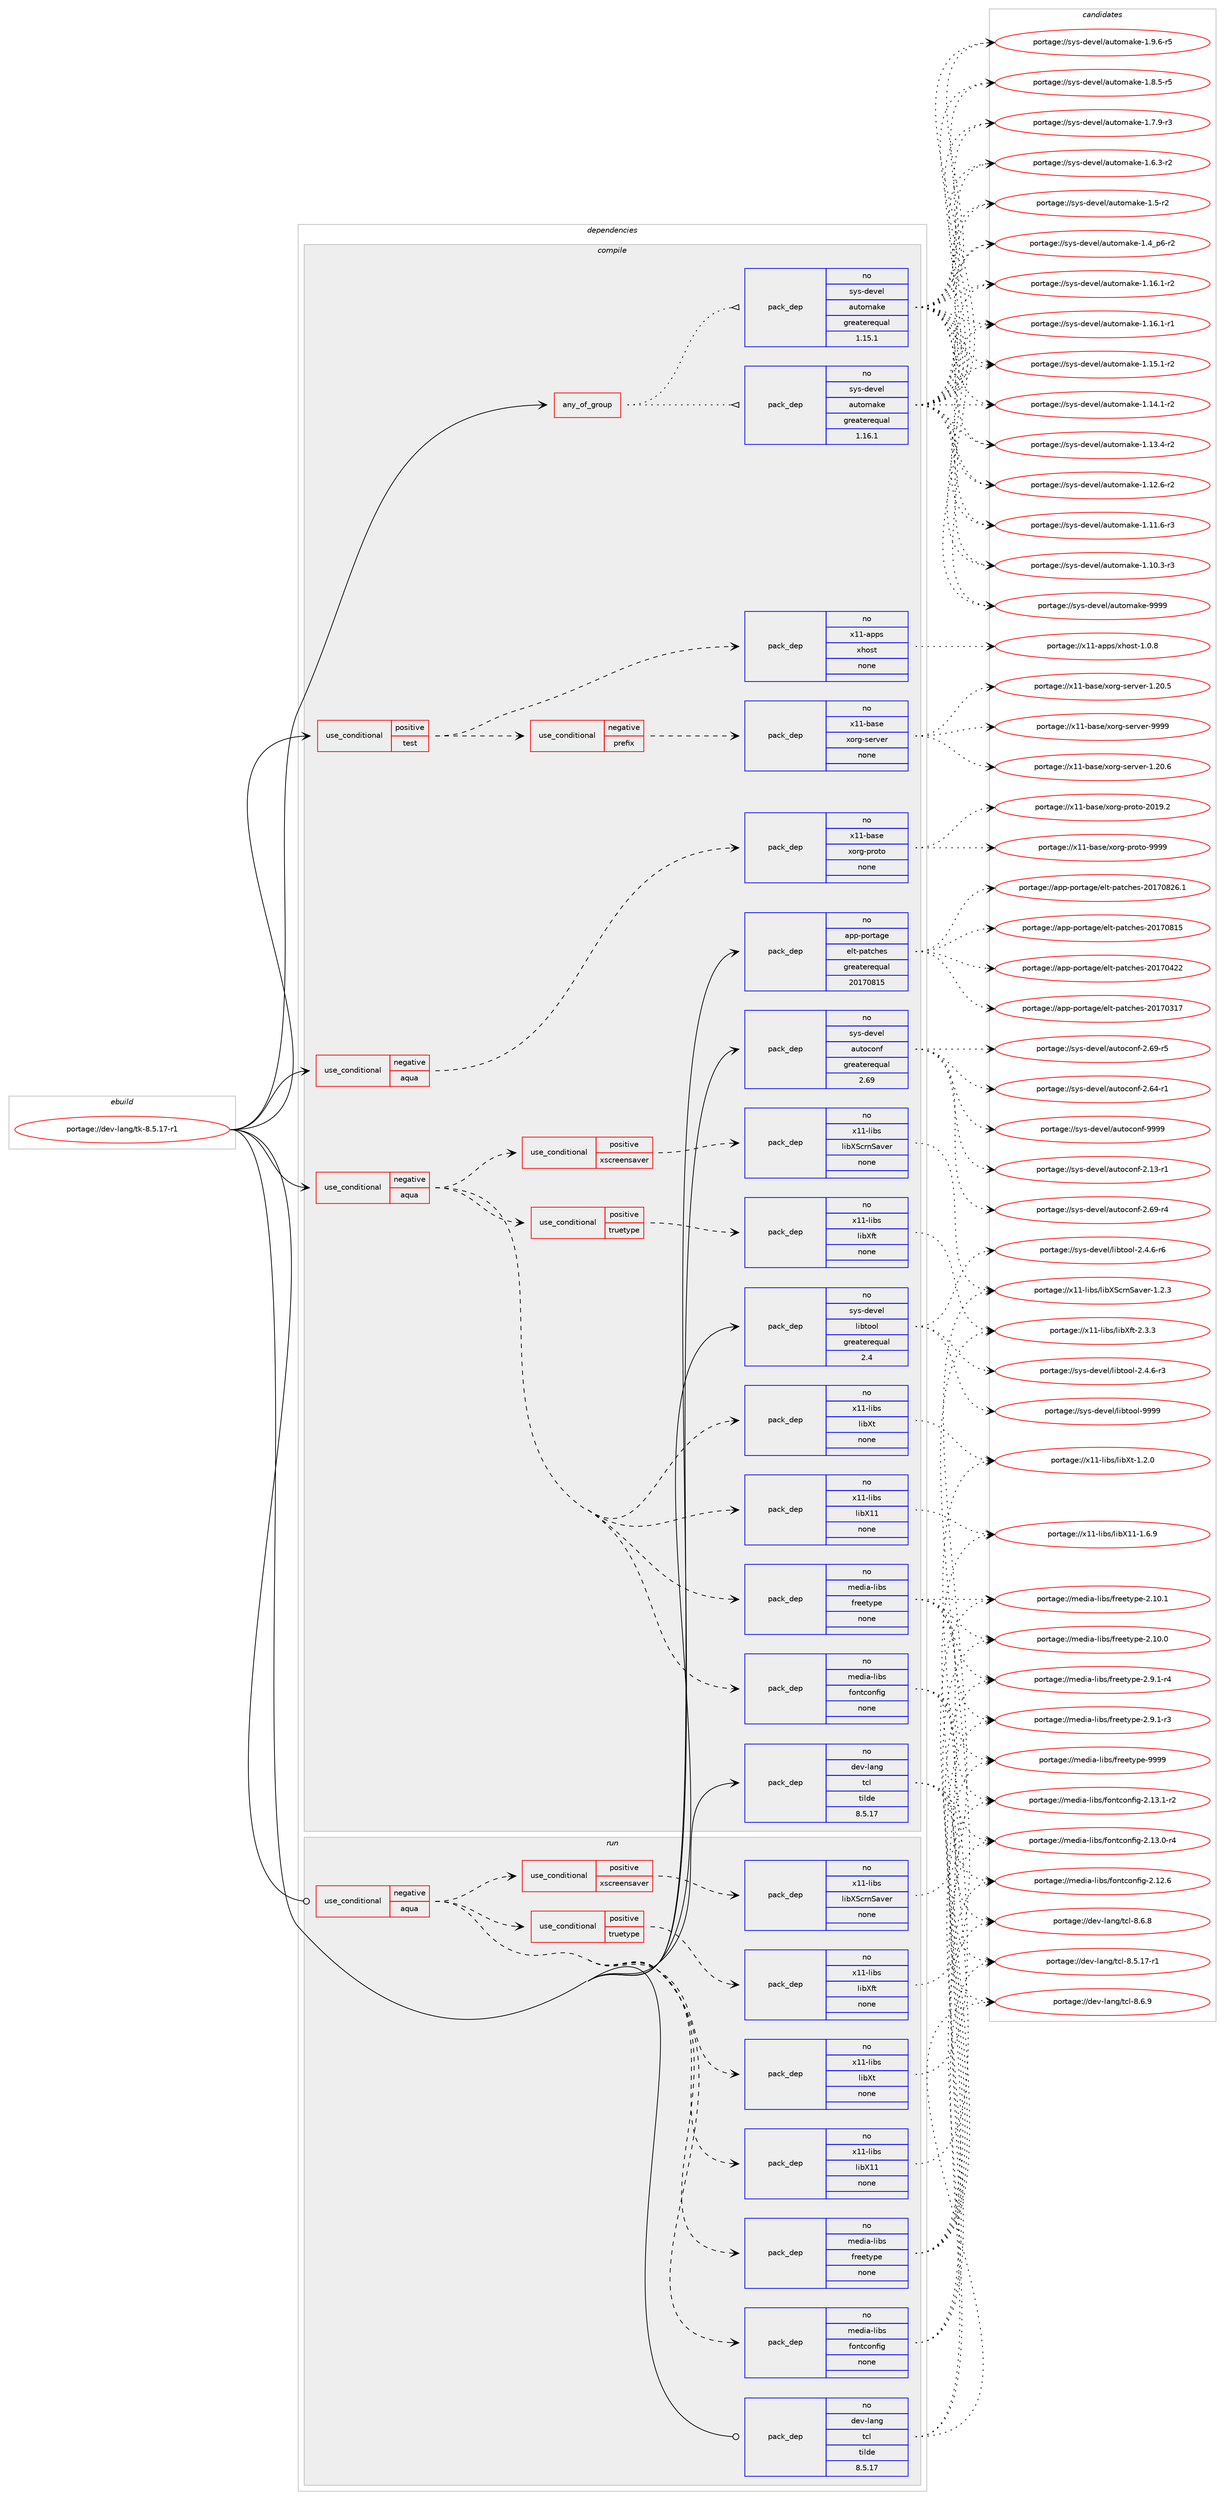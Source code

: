 digraph prolog {

# *************
# Graph options
# *************

newrank=true;
concentrate=true;
compound=true;
graph [rankdir=LR,fontname=Helvetica,fontsize=10,ranksep=1.5];#, ranksep=2.5, nodesep=0.2];
edge  [arrowhead=vee];
node  [fontname=Helvetica,fontsize=10];

# **********
# The ebuild
# **********

subgraph cluster_leftcol {
color=gray;
rank=same;
label=<<i>ebuild</i>>;
id [label="portage://dev-lang/tk-8.5.17-r1", color=red, width=4, href="../dev-lang/tk-8.5.17-r1.svg"];
}

# ****************
# The dependencies
# ****************

subgraph cluster_midcol {
color=gray;
label=<<i>dependencies</i>>;
subgraph cluster_compile {
fillcolor="#eeeeee";
style=filled;
label=<<i>compile</i>>;
subgraph any5162 {
dependency517507 [label=<<TABLE BORDER="0" CELLBORDER="1" CELLSPACING="0" CELLPADDING="4"><TR><TD CELLPADDING="10">any_of_group</TD></TR></TABLE>>, shape=none, color=red];subgraph pack385533 {
dependency517508 [label=<<TABLE BORDER="0" CELLBORDER="1" CELLSPACING="0" CELLPADDING="4" WIDTH="220"><TR><TD ROWSPAN="6" CELLPADDING="30">pack_dep</TD></TR><TR><TD WIDTH="110">no</TD></TR><TR><TD>sys-devel</TD></TR><TR><TD>automake</TD></TR><TR><TD>greaterequal</TD></TR><TR><TD>1.16.1</TD></TR></TABLE>>, shape=none, color=blue];
}
dependency517507:e -> dependency517508:w [weight=20,style="dotted",arrowhead="oinv"];
subgraph pack385534 {
dependency517509 [label=<<TABLE BORDER="0" CELLBORDER="1" CELLSPACING="0" CELLPADDING="4" WIDTH="220"><TR><TD ROWSPAN="6" CELLPADDING="30">pack_dep</TD></TR><TR><TD WIDTH="110">no</TD></TR><TR><TD>sys-devel</TD></TR><TR><TD>automake</TD></TR><TR><TD>greaterequal</TD></TR><TR><TD>1.15.1</TD></TR></TABLE>>, shape=none, color=blue];
}
dependency517507:e -> dependency517509:w [weight=20,style="dotted",arrowhead="oinv"];
}
id:e -> dependency517507:w [weight=20,style="solid",arrowhead="vee"];
subgraph cond126575 {
dependency517510 [label=<<TABLE BORDER="0" CELLBORDER="1" CELLSPACING="0" CELLPADDING="4"><TR><TD ROWSPAN="3" CELLPADDING="10">use_conditional</TD></TR><TR><TD>negative</TD></TR><TR><TD>aqua</TD></TR></TABLE>>, shape=none, color=red];
subgraph pack385535 {
dependency517511 [label=<<TABLE BORDER="0" CELLBORDER="1" CELLSPACING="0" CELLPADDING="4" WIDTH="220"><TR><TD ROWSPAN="6" CELLPADDING="30">pack_dep</TD></TR><TR><TD WIDTH="110">no</TD></TR><TR><TD>media-libs</TD></TR><TR><TD>fontconfig</TD></TR><TR><TD>none</TD></TR><TR><TD></TD></TR></TABLE>>, shape=none, color=blue];
}
dependency517510:e -> dependency517511:w [weight=20,style="dashed",arrowhead="vee"];
subgraph pack385536 {
dependency517512 [label=<<TABLE BORDER="0" CELLBORDER="1" CELLSPACING="0" CELLPADDING="4" WIDTH="220"><TR><TD ROWSPAN="6" CELLPADDING="30">pack_dep</TD></TR><TR><TD WIDTH="110">no</TD></TR><TR><TD>media-libs</TD></TR><TR><TD>freetype</TD></TR><TR><TD>none</TD></TR><TR><TD></TD></TR></TABLE>>, shape=none, color=blue];
}
dependency517510:e -> dependency517512:w [weight=20,style="dashed",arrowhead="vee"];
subgraph pack385537 {
dependency517513 [label=<<TABLE BORDER="0" CELLBORDER="1" CELLSPACING="0" CELLPADDING="4" WIDTH="220"><TR><TD ROWSPAN="6" CELLPADDING="30">pack_dep</TD></TR><TR><TD WIDTH="110">no</TD></TR><TR><TD>x11-libs</TD></TR><TR><TD>libX11</TD></TR><TR><TD>none</TD></TR><TR><TD></TD></TR></TABLE>>, shape=none, color=blue];
}
dependency517510:e -> dependency517513:w [weight=20,style="dashed",arrowhead="vee"];
subgraph pack385538 {
dependency517514 [label=<<TABLE BORDER="0" CELLBORDER="1" CELLSPACING="0" CELLPADDING="4" WIDTH="220"><TR><TD ROWSPAN="6" CELLPADDING="30">pack_dep</TD></TR><TR><TD WIDTH="110">no</TD></TR><TR><TD>x11-libs</TD></TR><TR><TD>libXt</TD></TR><TR><TD>none</TD></TR><TR><TD></TD></TR></TABLE>>, shape=none, color=blue];
}
dependency517510:e -> dependency517514:w [weight=20,style="dashed",arrowhead="vee"];
subgraph cond126576 {
dependency517515 [label=<<TABLE BORDER="0" CELLBORDER="1" CELLSPACING="0" CELLPADDING="4"><TR><TD ROWSPAN="3" CELLPADDING="10">use_conditional</TD></TR><TR><TD>positive</TD></TR><TR><TD>truetype</TD></TR></TABLE>>, shape=none, color=red];
subgraph pack385539 {
dependency517516 [label=<<TABLE BORDER="0" CELLBORDER="1" CELLSPACING="0" CELLPADDING="4" WIDTH="220"><TR><TD ROWSPAN="6" CELLPADDING="30">pack_dep</TD></TR><TR><TD WIDTH="110">no</TD></TR><TR><TD>x11-libs</TD></TR><TR><TD>libXft</TD></TR><TR><TD>none</TD></TR><TR><TD></TD></TR></TABLE>>, shape=none, color=blue];
}
dependency517515:e -> dependency517516:w [weight=20,style="dashed",arrowhead="vee"];
}
dependency517510:e -> dependency517515:w [weight=20,style="dashed",arrowhead="vee"];
subgraph cond126577 {
dependency517517 [label=<<TABLE BORDER="0" CELLBORDER="1" CELLSPACING="0" CELLPADDING="4"><TR><TD ROWSPAN="3" CELLPADDING="10">use_conditional</TD></TR><TR><TD>positive</TD></TR><TR><TD>xscreensaver</TD></TR></TABLE>>, shape=none, color=red];
subgraph pack385540 {
dependency517518 [label=<<TABLE BORDER="0" CELLBORDER="1" CELLSPACING="0" CELLPADDING="4" WIDTH="220"><TR><TD ROWSPAN="6" CELLPADDING="30">pack_dep</TD></TR><TR><TD WIDTH="110">no</TD></TR><TR><TD>x11-libs</TD></TR><TR><TD>libXScrnSaver</TD></TR><TR><TD>none</TD></TR><TR><TD></TD></TR></TABLE>>, shape=none, color=blue];
}
dependency517517:e -> dependency517518:w [weight=20,style="dashed",arrowhead="vee"];
}
dependency517510:e -> dependency517517:w [weight=20,style="dashed",arrowhead="vee"];
}
id:e -> dependency517510:w [weight=20,style="solid",arrowhead="vee"];
subgraph cond126578 {
dependency517519 [label=<<TABLE BORDER="0" CELLBORDER="1" CELLSPACING="0" CELLPADDING="4"><TR><TD ROWSPAN="3" CELLPADDING="10">use_conditional</TD></TR><TR><TD>negative</TD></TR><TR><TD>aqua</TD></TR></TABLE>>, shape=none, color=red];
subgraph pack385541 {
dependency517520 [label=<<TABLE BORDER="0" CELLBORDER="1" CELLSPACING="0" CELLPADDING="4" WIDTH="220"><TR><TD ROWSPAN="6" CELLPADDING="30">pack_dep</TD></TR><TR><TD WIDTH="110">no</TD></TR><TR><TD>x11-base</TD></TR><TR><TD>xorg-proto</TD></TR><TR><TD>none</TD></TR><TR><TD></TD></TR></TABLE>>, shape=none, color=blue];
}
dependency517519:e -> dependency517520:w [weight=20,style="dashed",arrowhead="vee"];
}
id:e -> dependency517519:w [weight=20,style="solid",arrowhead="vee"];
subgraph cond126579 {
dependency517521 [label=<<TABLE BORDER="0" CELLBORDER="1" CELLSPACING="0" CELLPADDING="4"><TR><TD ROWSPAN="3" CELLPADDING="10">use_conditional</TD></TR><TR><TD>positive</TD></TR><TR><TD>test</TD></TR></TABLE>>, shape=none, color=red];
subgraph cond126580 {
dependency517522 [label=<<TABLE BORDER="0" CELLBORDER="1" CELLSPACING="0" CELLPADDING="4"><TR><TD ROWSPAN="3" CELLPADDING="10">use_conditional</TD></TR><TR><TD>negative</TD></TR><TR><TD>prefix</TD></TR></TABLE>>, shape=none, color=red];
subgraph pack385542 {
dependency517523 [label=<<TABLE BORDER="0" CELLBORDER="1" CELLSPACING="0" CELLPADDING="4" WIDTH="220"><TR><TD ROWSPAN="6" CELLPADDING="30">pack_dep</TD></TR><TR><TD WIDTH="110">no</TD></TR><TR><TD>x11-base</TD></TR><TR><TD>xorg-server</TD></TR><TR><TD>none</TD></TR><TR><TD></TD></TR></TABLE>>, shape=none, color=blue];
}
dependency517522:e -> dependency517523:w [weight=20,style="dashed",arrowhead="vee"];
}
dependency517521:e -> dependency517522:w [weight=20,style="dashed",arrowhead="vee"];
subgraph pack385543 {
dependency517524 [label=<<TABLE BORDER="0" CELLBORDER="1" CELLSPACING="0" CELLPADDING="4" WIDTH="220"><TR><TD ROWSPAN="6" CELLPADDING="30">pack_dep</TD></TR><TR><TD WIDTH="110">no</TD></TR><TR><TD>x11-apps</TD></TR><TR><TD>xhost</TD></TR><TR><TD>none</TD></TR><TR><TD></TD></TR></TABLE>>, shape=none, color=blue];
}
dependency517521:e -> dependency517524:w [weight=20,style="dashed",arrowhead="vee"];
}
id:e -> dependency517521:w [weight=20,style="solid",arrowhead="vee"];
subgraph pack385544 {
dependency517525 [label=<<TABLE BORDER="0" CELLBORDER="1" CELLSPACING="0" CELLPADDING="4" WIDTH="220"><TR><TD ROWSPAN="6" CELLPADDING="30">pack_dep</TD></TR><TR><TD WIDTH="110">no</TD></TR><TR><TD>app-portage</TD></TR><TR><TD>elt-patches</TD></TR><TR><TD>greaterequal</TD></TR><TR><TD>20170815</TD></TR></TABLE>>, shape=none, color=blue];
}
id:e -> dependency517525:w [weight=20,style="solid",arrowhead="vee"];
subgraph pack385545 {
dependency517526 [label=<<TABLE BORDER="0" CELLBORDER="1" CELLSPACING="0" CELLPADDING="4" WIDTH="220"><TR><TD ROWSPAN="6" CELLPADDING="30">pack_dep</TD></TR><TR><TD WIDTH="110">no</TD></TR><TR><TD>dev-lang</TD></TR><TR><TD>tcl</TD></TR><TR><TD>tilde</TD></TR><TR><TD>8.5.17</TD></TR></TABLE>>, shape=none, color=blue];
}
id:e -> dependency517526:w [weight=20,style="solid",arrowhead="vee"];
subgraph pack385546 {
dependency517527 [label=<<TABLE BORDER="0" CELLBORDER="1" CELLSPACING="0" CELLPADDING="4" WIDTH="220"><TR><TD ROWSPAN="6" CELLPADDING="30">pack_dep</TD></TR><TR><TD WIDTH="110">no</TD></TR><TR><TD>sys-devel</TD></TR><TR><TD>autoconf</TD></TR><TR><TD>greaterequal</TD></TR><TR><TD>2.69</TD></TR></TABLE>>, shape=none, color=blue];
}
id:e -> dependency517527:w [weight=20,style="solid",arrowhead="vee"];
subgraph pack385547 {
dependency517528 [label=<<TABLE BORDER="0" CELLBORDER="1" CELLSPACING="0" CELLPADDING="4" WIDTH="220"><TR><TD ROWSPAN="6" CELLPADDING="30">pack_dep</TD></TR><TR><TD WIDTH="110">no</TD></TR><TR><TD>sys-devel</TD></TR><TR><TD>libtool</TD></TR><TR><TD>greaterequal</TD></TR><TR><TD>2.4</TD></TR></TABLE>>, shape=none, color=blue];
}
id:e -> dependency517528:w [weight=20,style="solid",arrowhead="vee"];
}
subgraph cluster_compileandrun {
fillcolor="#eeeeee";
style=filled;
label=<<i>compile and run</i>>;
}
subgraph cluster_run {
fillcolor="#eeeeee";
style=filled;
label=<<i>run</i>>;
subgraph cond126581 {
dependency517529 [label=<<TABLE BORDER="0" CELLBORDER="1" CELLSPACING="0" CELLPADDING="4"><TR><TD ROWSPAN="3" CELLPADDING="10">use_conditional</TD></TR><TR><TD>negative</TD></TR><TR><TD>aqua</TD></TR></TABLE>>, shape=none, color=red];
subgraph pack385548 {
dependency517530 [label=<<TABLE BORDER="0" CELLBORDER="1" CELLSPACING="0" CELLPADDING="4" WIDTH="220"><TR><TD ROWSPAN="6" CELLPADDING="30">pack_dep</TD></TR><TR><TD WIDTH="110">no</TD></TR><TR><TD>media-libs</TD></TR><TR><TD>fontconfig</TD></TR><TR><TD>none</TD></TR><TR><TD></TD></TR></TABLE>>, shape=none, color=blue];
}
dependency517529:e -> dependency517530:w [weight=20,style="dashed",arrowhead="vee"];
subgraph pack385549 {
dependency517531 [label=<<TABLE BORDER="0" CELLBORDER="1" CELLSPACING="0" CELLPADDING="4" WIDTH="220"><TR><TD ROWSPAN="6" CELLPADDING="30">pack_dep</TD></TR><TR><TD WIDTH="110">no</TD></TR><TR><TD>media-libs</TD></TR><TR><TD>freetype</TD></TR><TR><TD>none</TD></TR><TR><TD></TD></TR></TABLE>>, shape=none, color=blue];
}
dependency517529:e -> dependency517531:w [weight=20,style="dashed",arrowhead="vee"];
subgraph pack385550 {
dependency517532 [label=<<TABLE BORDER="0" CELLBORDER="1" CELLSPACING="0" CELLPADDING="4" WIDTH="220"><TR><TD ROWSPAN="6" CELLPADDING="30">pack_dep</TD></TR><TR><TD WIDTH="110">no</TD></TR><TR><TD>x11-libs</TD></TR><TR><TD>libX11</TD></TR><TR><TD>none</TD></TR><TR><TD></TD></TR></TABLE>>, shape=none, color=blue];
}
dependency517529:e -> dependency517532:w [weight=20,style="dashed",arrowhead="vee"];
subgraph pack385551 {
dependency517533 [label=<<TABLE BORDER="0" CELLBORDER="1" CELLSPACING="0" CELLPADDING="4" WIDTH="220"><TR><TD ROWSPAN="6" CELLPADDING="30">pack_dep</TD></TR><TR><TD WIDTH="110">no</TD></TR><TR><TD>x11-libs</TD></TR><TR><TD>libXt</TD></TR><TR><TD>none</TD></TR><TR><TD></TD></TR></TABLE>>, shape=none, color=blue];
}
dependency517529:e -> dependency517533:w [weight=20,style="dashed",arrowhead="vee"];
subgraph cond126582 {
dependency517534 [label=<<TABLE BORDER="0" CELLBORDER="1" CELLSPACING="0" CELLPADDING="4"><TR><TD ROWSPAN="3" CELLPADDING="10">use_conditional</TD></TR><TR><TD>positive</TD></TR><TR><TD>truetype</TD></TR></TABLE>>, shape=none, color=red];
subgraph pack385552 {
dependency517535 [label=<<TABLE BORDER="0" CELLBORDER="1" CELLSPACING="0" CELLPADDING="4" WIDTH="220"><TR><TD ROWSPAN="6" CELLPADDING="30">pack_dep</TD></TR><TR><TD WIDTH="110">no</TD></TR><TR><TD>x11-libs</TD></TR><TR><TD>libXft</TD></TR><TR><TD>none</TD></TR><TR><TD></TD></TR></TABLE>>, shape=none, color=blue];
}
dependency517534:e -> dependency517535:w [weight=20,style="dashed",arrowhead="vee"];
}
dependency517529:e -> dependency517534:w [weight=20,style="dashed",arrowhead="vee"];
subgraph cond126583 {
dependency517536 [label=<<TABLE BORDER="0" CELLBORDER="1" CELLSPACING="0" CELLPADDING="4"><TR><TD ROWSPAN="3" CELLPADDING="10">use_conditional</TD></TR><TR><TD>positive</TD></TR><TR><TD>xscreensaver</TD></TR></TABLE>>, shape=none, color=red];
subgraph pack385553 {
dependency517537 [label=<<TABLE BORDER="0" CELLBORDER="1" CELLSPACING="0" CELLPADDING="4" WIDTH="220"><TR><TD ROWSPAN="6" CELLPADDING="30">pack_dep</TD></TR><TR><TD WIDTH="110">no</TD></TR><TR><TD>x11-libs</TD></TR><TR><TD>libXScrnSaver</TD></TR><TR><TD>none</TD></TR><TR><TD></TD></TR></TABLE>>, shape=none, color=blue];
}
dependency517536:e -> dependency517537:w [weight=20,style="dashed",arrowhead="vee"];
}
dependency517529:e -> dependency517536:w [weight=20,style="dashed",arrowhead="vee"];
}
id:e -> dependency517529:w [weight=20,style="solid",arrowhead="odot"];
subgraph pack385554 {
dependency517538 [label=<<TABLE BORDER="0" CELLBORDER="1" CELLSPACING="0" CELLPADDING="4" WIDTH="220"><TR><TD ROWSPAN="6" CELLPADDING="30">pack_dep</TD></TR><TR><TD WIDTH="110">no</TD></TR><TR><TD>dev-lang</TD></TR><TR><TD>tcl</TD></TR><TR><TD>tilde</TD></TR><TR><TD>8.5.17</TD></TR></TABLE>>, shape=none, color=blue];
}
id:e -> dependency517538:w [weight=20,style="solid",arrowhead="odot"];
}
}

# **************
# The candidates
# **************

subgraph cluster_choices {
rank=same;
color=gray;
label=<<i>candidates</i>>;

subgraph choice385533 {
color=black;
nodesep=1;
choice115121115451001011181011084797117116111109971071014557575757 [label="portage://sys-devel/automake-9999", color=red, width=4,href="../sys-devel/automake-9999.svg"];
choice115121115451001011181011084797117116111109971071014549465746544511453 [label="portage://sys-devel/automake-1.9.6-r5", color=red, width=4,href="../sys-devel/automake-1.9.6-r5.svg"];
choice115121115451001011181011084797117116111109971071014549465646534511453 [label="portage://sys-devel/automake-1.8.5-r5", color=red, width=4,href="../sys-devel/automake-1.8.5-r5.svg"];
choice115121115451001011181011084797117116111109971071014549465546574511451 [label="portage://sys-devel/automake-1.7.9-r3", color=red, width=4,href="../sys-devel/automake-1.7.9-r3.svg"];
choice115121115451001011181011084797117116111109971071014549465446514511450 [label="portage://sys-devel/automake-1.6.3-r2", color=red, width=4,href="../sys-devel/automake-1.6.3-r2.svg"];
choice11512111545100101118101108479711711611110997107101454946534511450 [label="portage://sys-devel/automake-1.5-r2", color=red, width=4,href="../sys-devel/automake-1.5-r2.svg"];
choice115121115451001011181011084797117116111109971071014549465295112544511450 [label="portage://sys-devel/automake-1.4_p6-r2", color=red, width=4,href="../sys-devel/automake-1.4_p6-r2.svg"];
choice11512111545100101118101108479711711611110997107101454946495446494511450 [label="portage://sys-devel/automake-1.16.1-r2", color=red, width=4,href="../sys-devel/automake-1.16.1-r2.svg"];
choice11512111545100101118101108479711711611110997107101454946495446494511449 [label="portage://sys-devel/automake-1.16.1-r1", color=red, width=4,href="../sys-devel/automake-1.16.1-r1.svg"];
choice11512111545100101118101108479711711611110997107101454946495346494511450 [label="portage://sys-devel/automake-1.15.1-r2", color=red, width=4,href="../sys-devel/automake-1.15.1-r2.svg"];
choice11512111545100101118101108479711711611110997107101454946495246494511450 [label="portage://sys-devel/automake-1.14.1-r2", color=red, width=4,href="../sys-devel/automake-1.14.1-r2.svg"];
choice11512111545100101118101108479711711611110997107101454946495146524511450 [label="portage://sys-devel/automake-1.13.4-r2", color=red, width=4,href="../sys-devel/automake-1.13.4-r2.svg"];
choice11512111545100101118101108479711711611110997107101454946495046544511450 [label="portage://sys-devel/automake-1.12.6-r2", color=red, width=4,href="../sys-devel/automake-1.12.6-r2.svg"];
choice11512111545100101118101108479711711611110997107101454946494946544511451 [label="portage://sys-devel/automake-1.11.6-r3", color=red, width=4,href="../sys-devel/automake-1.11.6-r3.svg"];
choice11512111545100101118101108479711711611110997107101454946494846514511451 [label="portage://sys-devel/automake-1.10.3-r3", color=red, width=4,href="../sys-devel/automake-1.10.3-r3.svg"];
dependency517508:e -> choice115121115451001011181011084797117116111109971071014557575757:w [style=dotted,weight="100"];
dependency517508:e -> choice115121115451001011181011084797117116111109971071014549465746544511453:w [style=dotted,weight="100"];
dependency517508:e -> choice115121115451001011181011084797117116111109971071014549465646534511453:w [style=dotted,weight="100"];
dependency517508:e -> choice115121115451001011181011084797117116111109971071014549465546574511451:w [style=dotted,weight="100"];
dependency517508:e -> choice115121115451001011181011084797117116111109971071014549465446514511450:w [style=dotted,weight="100"];
dependency517508:e -> choice11512111545100101118101108479711711611110997107101454946534511450:w [style=dotted,weight="100"];
dependency517508:e -> choice115121115451001011181011084797117116111109971071014549465295112544511450:w [style=dotted,weight="100"];
dependency517508:e -> choice11512111545100101118101108479711711611110997107101454946495446494511450:w [style=dotted,weight="100"];
dependency517508:e -> choice11512111545100101118101108479711711611110997107101454946495446494511449:w [style=dotted,weight="100"];
dependency517508:e -> choice11512111545100101118101108479711711611110997107101454946495346494511450:w [style=dotted,weight="100"];
dependency517508:e -> choice11512111545100101118101108479711711611110997107101454946495246494511450:w [style=dotted,weight="100"];
dependency517508:e -> choice11512111545100101118101108479711711611110997107101454946495146524511450:w [style=dotted,weight="100"];
dependency517508:e -> choice11512111545100101118101108479711711611110997107101454946495046544511450:w [style=dotted,weight="100"];
dependency517508:e -> choice11512111545100101118101108479711711611110997107101454946494946544511451:w [style=dotted,weight="100"];
dependency517508:e -> choice11512111545100101118101108479711711611110997107101454946494846514511451:w [style=dotted,weight="100"];
}
subgraph choice385534 {
color=black;
nodesep=1;
choice115121115451001011181011084797117116111109971071014557575757 [label="portage://sys-devel/automake-9999", color=red, width=4,href="../sys-devel/automake-9999.svg"];
choice115121115451001011181011084797117116111109971071014549465746544511453 [label="portage://sys-devel/automake-1.9.6-r5", color=red, width=4,href="../sys-devel/automake-1.9.6-r5.svg"];
choice115121115451001011181011084797117116111109971071014549465646534511453 [label="portage://sys-devel/automake-1.8.5-r5", color=red, width=4,href="../sys-devel/automake-1.8.5-r5.svg"];
choice115121115451001011181011084797117116111109971071014549465546574511451 [label="portage://sys-devel/automake-1.7.9-r3", color=red, width=4,href="../sys-devel/automake-1.7.9-r3.svg"];
choice115121115451001011181011084797117116111109971071014549465446514511450 [label="portage://sys-devel/automake-1.6.3-r2", color=red, width=4,href="../sys-devel/automake-1.6.3-r2.svg"];
choice11512111545100101118101108479711711611110997107101454946534511450 [label="portage://sys-devel/automake-1.5-r2", color=red, width=4,href="../sys-devel/automake-1.5-r2.svg"];
choice115121115451001011181011084797117116111109971071014549465295112544511450 [label="portage://sys-devel/automake-1.4_p6-r2", color=red, width=4,href="../sys-devel/automake-1.4_p6-r2.svg"];
choice11512111545100101118101108479711711611110997107101454946495446494511450 [label="portage://sys-devel/automake-1.16.1-r2", color=red, width=4,href="../sys-devel/automake-1.16.1-r2.svg"];
choice11512111545100101118101108479711711611110997107101454946495446494511449 [label="portage://sys-devel/automake-1.16.1-r1", color=red, width=4,href="../sys-devel/automake-1.16.1-r1.svg"];
choice11512111545100101118101108479711711611110997107101454946495346494511450 [label="portage://sys-devel/automake-1.15.1-r2", color=red, width=4,href="../sys-devel/automake-1.15.1-r2.svg"];
choice11512111545100101118101108479711711611110997107101454946495246494511450 [label="portage://sys-devel/automake-1.14.1-r2", color=red, width=4,href="../sys-devel/automake-1.14.1-r2.svg"];
choice11512111545100101118101108479711711611110997107101454946495146524511450 [label="portage://sys-devel/automake-1.13.4-r2", color=red, width=4,href="../sys-devel/automake-1.13.4-r2.svg"];
choice11512111545100101118101108479711711611110997107101454946495046544511450 [label="portage://sys-devel/automake-1.12.6-r2", color=red, width=4,href="../sys-devel/automake-1.12.6-r2.svg"];
choice11512111545100101118101108479711711611110997107101454946494946544511451 [label="portage://sys-devel/automake-1.11.6-r3", color=red, width=4,href="../sys-devel/automake-1.11.6-r3.svg"];
choice11512111545100101118101108479711711611110997107101454946494846514511451 [label="portage://sys-devel/automake-1.10.3-r3", color=red, width=4,href="../sys-devel/automake-1.10.3-r3.svg"];
dependency517509:e -> choice115121115451001011181011084797117116111109971071014557575757:w [style=dotted,weight="100"];
dependency517509:e -> choice115121115451001011181011084797117116111109971071014549465746544511453:w [style=dotted,weight="100"];
dependency517509:e -> choice115121115451001011181011084797117116111109971071014549465646534511453:w [style=dotted,weight="100"];
dependency517509:e -> choice115121115451001011181011084797117116111109971071014549465546574511451:w [style=dotted,weight="100"];
dependency517509:e -> choice115121115451001011181011084797117116111109971071014549465446514511450:w [style=dotted,weight="100"];
dependency517509:e -> choice11512111545100101118101108479711711611110997107101454946534511450:w [style=dotted,weight="100"];
dependency517509:e -> choice115121115451001011181011084797117116111109971071014549465295112544511450:w [style=dotted,weight="100"];
dependency517509:e -> choice11512111545100101118101108479711711611110997107101454946495446494511450:w [style=dotted,weight="100"];
dependency517509:e -> choice11512111545100101118101108479711711611110997107101454946495446494511449:w [style=dotted,weight="100"];
dependency517509:e -> choice11512111545100101118101108479711711611110997107101454946495346494511450:w [style=dotted,weight="100"];
dependency517509:e -> choice11512111545100101118101108479711711611110997107101454946495246494511450:w [style=dotted,weight="100"];
dependency517509:e -> choice11512111545100101118101108479711711611110997107101454946495146524511450:w [style=dotted,weight="100"];
dependency517509:e -> choice11512111545100101118101108479711711611110997107101454946495046544511450:w [style=dotted,weight="100"];
dependency517509:e -> choice11512111545100101118101108479711711611110997107101454946494946544511451:w [style=dotted,weight="100"];
dependency517509:e -> choice11512111545100101118101108479711711611110997107101454946494846514511451:w [style=dotted,weight="100"];
}
subgraph choice385535 {
color=black;
nodesep=1;
choice1091011001059745108105981154710211111011699111110102105103455046495146494511450 [label="portage://media-libs/fontconfig-2.13.1-r2", color=red, width=4,href="../media-libs/fontconfig-2.13.1-r2.svg"];
choice1091011001059745108105981154710211111011699111110102105103455046495146484511452 [label="portage://media-libs/fontconfig-2.13.0-r4", color=red, width=4,href="../media-libs/fontconfig-2.13.0-r4.svg"];
choice109101100105974510810598115471021111101169911111010210510345504649504654 [label="portage://media-libs/fontconfig-2.12.6", color=red, width=4,href="../media-libs/fontconfig-2.12.6.svg"];
dependency517511:e -> choice1091011001059745108105981154710211111011699111110102105103455046495146494511450:w [style=dotted,weight="100"];
dependency517511:e -> choice1091011001059745108105981154710211111011699111110102105103455046495146484511452:w [style=dotted,weight="100"];
dependency517511:e -> choice109101100105974510810598115471021111101169911111010210510345504649504654:w [style=dotted,weight="100"];
}
subgraph choice385536 {
color=black;
nodesep=1;
choice109101100105974510810598115471021141011011161211121014557575757 [label="portage://media-libs/freetype-9999", color=red, width=4,href="../media-libs/freetype-9999.svg"];
choice109101100105974510810598115471021141011011161211121014550465746494511452 [label="portage://media-libs/freetype-2.9.1-r4", color=red, width=4,href="../media-libs/freetype-2.9.1-r4.svg"];
choice109101100105974510810598115471021141011011161211121014550465746494511451 [label="portage://media-libs/freetype-2.9.1-r3", color=red, width=4,href="../media-libs/freetype-2.9.1-r3.svg"];
choice1091011001059745108105981154710211410110111612111210145504649484649 [label="portage://media-libs/freetype-2.10.1", color=red, width=4,href="../media-libs/freetype-2.10.1.svg"];
choice1091011001059745108105981154710211410110111612111210145504649484648 [label="portage://media-libs/freetype-2.10.0", color=red, width=4,href="../media-libs/freetype-2.10.0.svg"];
dependency517512:e -> choice109101100105974510810598115471021141011011161211121014557575757:w [style=dotted,weight="100"];
dependency517512:e -> choice109101100105974510810598115471021141011011161211121014550465746494511452:w [style=dotted,weight="100"];
dependency517512:e -> choice109101100105974510810598115471021141011011161211121014550465746494511451:w [style=dotted,weight="100"];
dependency517512:e -> choice1091011001059745108105981154710211410110111612111210145504649484649:w [style=dotted,weight="100"];
dependency517512:e -> choice1091011001059745108105981154710211410110111612111210145504649484648:w [style=dotted,weight="100"];
}
subgraph choice385537 {
color=black;
nodesep=1;
choice120494945108105981154710810598884949454946544657 [label="portage://x11-libs/libX11-1.6.9", color=red, width=4,href="../x11-libs/libX11-1.6.9.svg"];
dependency517513:e -> choice120494945108105981154710810598884949454946544657:w [style=dotted,weight="100"];
}
subgraph choice385538 {
color=black;
nodesep=1;
choice12049494510810598115471081059888116454946504648 [label="portage://x11-libs/libXt-1.2.0", color=red, width=4,href="../x11-libs/libXt-1.2.0.svg"];
dependency517514:e -> choice12049494510810598115471081059888116454946504648:w [style=dotted,weight="100"];
}
subgraph choice385539 {
color=black;
nodesep=1;
choice12049494510810598115471081059888102116455046514651 [label="portage://x11-libs/libXft-2.3.3", color=red, width=4,href="../x11-libs/libXft-2.3.3.svg"];
dependency517516:e -> choice12049494510810598115471081059888102116455046514651:w [style=dotted,weight="100"];
}
subgraph choice385540 {
color=black;
nodesep=1;
choice1204949451081059811547108105988883991141108397118101114454946504651 [label="portage://x11-libs/libXScrnSaver-1.2.3", color=red, width=4,href="../x11-libs/libXScrnSaver-1.2.3.svg"];
dependency517518:e -> choice1204949451081059811547108105988883991141108397118101114454946504651:w [style=dotted,weight="100"];
}
subgraph choice385541 {
color=black;
nodesep=1;
choice120494945989711510147120111114103451121141111161114557575757 [label="portage://x11-base/xorg-proto-9999", color=red, width=4,href="../x11-base/xorg-proto-9999.svg"];
choice1204949459897115101471201111141034511211411111611145504849574650 [label="portage://x11-base/xorg-proto-2019.2", color=red, width=4,href="../x11-base/xorg-proto-2019.2.svg"];
dependency517520:e -> choice120494945989711510147120111114103451121141111161114557575757:w [style=dotted,weight="100"];
dependency517520:e -> choice1204949459897115101471201111141034511211411111611145504849574650:w [style=dotted,weight="100"];
}
subgraph choice385542 {
color=black;
nodesep=1;
choice120494945989711510147120111114103451151011141181011144557575757 [label="portage://x11-base/xorg-server-9999", color=red, width=4,href="../x11-base/xorg-server-9999.svg"];
choice1204949459897115101471201111141034511510111411810111445494650484654 [label="portage://x11-base/xorg-server-1.20.6", color=red, width=4,href="../x11-base/xorg-server-1.20.6.svg"];
choice1204949459897115101471201111141034511510111411810111445494650484653 [label="portage://x11-base/xorg-server-1.20.5", color=red, width=4,href="../x11-base/xorg-server-1.20.5.svg"];
dependency517523:e -> choice120494945989711510147120111114103451151011141181011144557575757:w [style=dotted,weight="100"];
dependency517523:e -> choice1204949459897115101471201111141034511510111411810111445494650484654:w [style=dotted,weight="100"];
dependency517523:e -> choice1204949459897115101471201111141034511510111411810111445494650484653:w [style=dotted,weight="100"];
}
subgraph choice385543 {
color=black;
nodesep=1;
choice1204949459711211211547120104111115116454946484656 [label="portage://x11-apps/xhost-1.0.8", color=red, width=4,href="../x11-apps/xhost-1.0.8.svg"];
dependency517524:e -> choice1204949459711211211547120104111115116454946484656:w [style=dotted,weight="100"];
}
subgraph choice385544 {
color=black;
nodesep=1;
choice971121124511211111411697103101471011081164511297116991041011154550484955485650544649 [label="portage://app-portage/elt-patches-20170826.1", color=red, width=4,href="../app-portage/elt-patches-20170826.1.svg"];
choice97112112451121111141169710310147101108116451129711699104101115455048495548564953 [label="portage://app-portage/elt-patches-20170815", color=red, width=4,href="../app-portage/elt-patches-20170815.svg"];
choice97112112451121111141169710310147101108116451129711699104101115455048495548525050 [label="portage://app-portage/elt-patches-20170422", color=red, width=4,href="../app-portage/elt-patches-20170422.svg"];
choice97112112451121111141169710310147101108116451129711699104101115455048495548514955 [label="portage://app-portage/elt-patches-20170317", color=red, width=4,href="../app-portage/elt-patches-20170317.svg"];
dependency517525:e -> choice971121124511211111411697103101471011081164511297116991041011154550484955485650544649:w [style=dotted,weight="100"];
dependency517525:e -> choice97112112451121111141169710310147101108116451129711699104101115455048495548564953:w [style=dotted,weight="100"];
dependency517525:e -> choice97112112451121111141169710310147101108116451129711699104101115455048495548525050:w [style=dotted,weight="100"];
dependency517525:e -> choice97112112451121111141169710310147101108116451129711699104101115455048495548514955:w [style=dotted,weight="100"];
}
subgraph choice385545 {
color=black;
nodesep=1;
choice10010111845108971101034711699108455646544657 [label="portage://dev-lang/tcl-8.6.9", color=red, width=4,href="../dev-lang/tcl-8.6.9.svg"];
choice10010111845108971101034711699108455646544656 [label="portage://dev-lang/tcl-8.6.8", color=red, width=4,href="../dev-lang/tcl-8.6.8.svg"];
choice10010111845108971101034711699108455646534649554511449 [label="portage://dev-lang/tcl-8.5.17-r1", color=red, width=4,href="../dev-lang/tcl-8.5.17-r1.svg"];
dependency517526:e -> choice10010111845108971101034711699108455646544657:w [style=dotted,weight="100"];
dependency517526:e -> choice10010111845108971101034711699108455646544656:w [style=dotted,weight="100"];
dependency517526:e -> choice10010111845108971101034711699108455646534649554511449:w [style=dotted,weight="100"];
}
subgraph choice385546 {
color=black;
nodesep=1;
choice115121115451001011181011084797117116111991111101024557575757 [label="portage://sys-devel/autoconf-9999", color=red, width=4,href="../sys-devel/autoconf-9999.svg"];
choice1151211154510010111810110847971171161119911111010245504654574511453 [label="portage://sys-devel/autoconf-2.69-r5", color=red, width=4,href="../sys-devel/autoconf-2.69-r5.svg"];
choice1151211154510010111810110847971171161119911111010245504654574511452 [label="portage://sys-devel/autoconf-2.69-r4", color=red, width=4,href="../sys-devel/autoconf-2.69-r4.svg"];
choice1151211154510010111810110847971171161119911111010245504654524511449 [label="portage://sys-devel/autoconf-2.64-r1", color=red, width=4,href="../sys-devel/autoconf-2.64-r1.svg"];
choice1151211154510010111810110847971171161119911111010245504649514511449 [label="portage://sys-devel/autoconf-2.13-r1", color=red, width=4,href="../sys-devel/autoconf-2.13-r1.svg"];
dependency517527:e -> choice115121115451001011181011084797117116111991111101024557575757:w [style=dotted,weight="100"];
dependency517527:e -> choice1151211154510010111810110847971171161119911111010245504654574511453:w [style=dotted,weight="100"];
dependency517527:e -> choice1151211154510010111810110847971171161119911111010245504654574511452:w [style=dotted,weight="100"];
dependency517527:e -> choice1151211154510010111810110847971171161119911111010245504654524511449:w [style=dotted,weight="100"];
dependency517527:e -> choice1151211154510010111810110847971171161119911111010245504649514511449:w [style=dotted,weight="100"];
}
subgraph choice385547 {
color=black;
nodesep=1;
choice1151211154510010111810110847108105981161111111084557575757 [label="portage://sys-devel/libtool-9999", color=red, width=4,href="../sys-devel/libtool-9999.svg"];
choice1151211154510010111810110847108105981161111111084550465246544511454 [label="portage://sys-devel/libtool-2.4.6-r6", color=red, width=4,href="../sys-devel/libtool-2.4.6-r6.svg"];
choice1151211154510010111810110847108105981161111111084550465246544511451 [label="portage://sys-devel/libtool-2.4.6-r3", color=red, width=4,href="../sys-devel/libtool-2.4.6-r3.svg"];
dependency517528:e -> choice1151211154510010111810110847108105981161111111084557575757:w [style=dotted,weight="100"];
dependency517528:e -> choice1151211154510010111810110847108105981161111111084550465246544511454:w [style=dotted,weight="100"];
dependency517528:e -> choice1151211154510010111810110847108105981161111111084550465246544511451:w [style=dotted,weight="100"];
}
subgraph choice385548 {
color=black;
nodesep=1;
choice1091011001059745108105981154710211111011699111110102105103455046495146494511450 [label="portage://media-libs/fontconfig-2.13.1-r2", color=red, width=4,href="../media-libs/fontconfig-2.13.1-r2.svg"];
choice1091011001059745108105981154710211111011699111110102105103455046495146484511452 [label="portage://media-libs/fontconfig-2.13.0-r4", color=red, width=4,href="../media-libs/fontconfig-2.13.0-r4.svg"];
choice109101100105974510810598115471021111101169911111010210510345504649504654 [label="portage://media-libs/fontconfig-2.12.6", color=red, width=4,href="../media-libs/fontconfig-2.12.6.svg"];
dependency517530:e -> choice1091011001059745108105981154710211111011699111110102105103455046495146494511450:w [style=dotted,weight="100"];
dependency517530:e -> choice1091011001059745108105981154710211111011699111110102105103455046495146484511452:w [style=dotted,weight="100"];
dependency517530:e -> choice109101100105974510810598115471021111101169911111010210510345504649504654:w [style=dotted,weight="100"];
}
subgraph choice385549 {
color=black;
nodesep=1;
choice109101100105974510810598115471021141011011161211121014557575757 [label="portage://media-libs/freetype-9999", color=red, width=4,href="../media-libs/freetype-9999.svg"];
choice109101100105974510810598115471021141011011161211121014550465746494511452 [label="portage://media-libs/freetype-2.9.1-r4", color=red, width=4,href="../media-libs/freetype-2.9.1-r4.svg"];
choice109101100105974510810598115471021141011011161211121014550465746494511451 [label="portage://media-libs/freetype-2.9.1-r3", color=red, width=4,href="../media-libs/freetype-2.9.1-r3.svg"];
choice1091011001059745108105981154710211410110111612111210145504649484649 [label="portage://media-libs/freetype-2.10.1", color=red, width=4,href="../media-libs/freetype-2.10.1.svg"];
choice1091011001059745108105981154710211410110111612111210145504649484648 [label="portage://media-libs/freetype-2.10.0", color=red, width=4,href="../media-libs/freetype-2.10.0.svg"];
dependency517531:e -> choice109101100105974510810598115471021141011011161211121014557575757:w [style=dotted,weight="100"];
dependency517531:e -> choice109101100105974510810598115471021141011011161211121014550465746494511452:w [style=dotted,weight="100"];
dependency517531:e -> choice109101100105974510810598115471021141011011161211121014550465746494511451:w [style=dotted,weight="100"];
dependency517531:e -> choice1091011001059745108105981154710211410110111612111210145504649484649:w [style=dotted,weight="100"];
dependency517531:e -> choice1091011001059745108105981154710211410110111612111210145504649484648:w [style=dotted,weight="100"];
}
subgraph choice385550 {
color=black;
nodesep=1;
choice120494945108105981154710810598884949454946544657 [label="portage://x11-libs/libX11-1.6.9", color=red, width=4,href="../x11-libs/libX11-1.6.9.svg"];
dependency517532:e -> choice120494945108105981154710810598884949454946544657:w [style=dotted,weight="100"];
}
subgraph choice385551 {
color=black;
nodesep=1;
choice12049494510810598115471081059888116454946504648 [label="portage://x11-libs/libXt-1.2.0", color=red, width=4,href="../x11-libs/libXt-1.2.0.svg"];
dependency517533:e -> choice12049494510810598115471081059888116454946504648:w [style=dotted,weight="100"];
}
subgraph choice385552 {
color=black;
nodesep=1;
choice12049494510810598115471081059888102116455046514651 [label="portage://x11-libs/libXft-2.3.3", color=red, width=4,href="../x11-libs/libXft-2.3.3.svg"];
dependency517535:e -> choice12049494510810598115471081059888102116455046514651:w [style=dotted,weight="100"];
}
subgraph choice385553 {
color=black;
nodesep=1;
choice1204949451081059811547108105988883991141108397118101114454946504651 [label="portage://x11-libs/libXScrnSaver-1.2.3", color=red, width=4,href="../x11-libs/libXScrnSaver-1.2.3.svg"];
dependency517537:e -> choice1204949451081059811547108105988883991141108397118101114454946504651:w [style=dotted,weight="100"];
}
subgraph choice385554 {
color=black;
nodesep=1;
choice10010111845108971101034711699108455646544657 [label="portage://dev-lang/tcl-8.6.9", color=red, width=4,href="../dev-lang/tcl-8.6.9.svg"];
choice10010111845108971101034711699108455646544656 [label="portage://dev-lang/tcl-8.6.8", color=red, width=4,href="../dev-lang/tcl-8.6.8.svg"];
choice10010111845108971101034711699108455646534649554511449 [label="portage://dev-lang/tcl-8.5.17-r1", color=red, width=4,href="../dev-lang/tcl-8.5.17-r1.svg"];
dependency517538:e -> choice10010111845108971101034711699108455646544657:w [style=dotted,weight="100"];
dependency517538:e -> choice10010111845108971101034711699108455646544656:w [style=dotted,weight="100"];
dependency517538:e -> choice10010111845108971101034711699108455646534649554511449:w [style=dotted,weight="100"];
}
}

}
